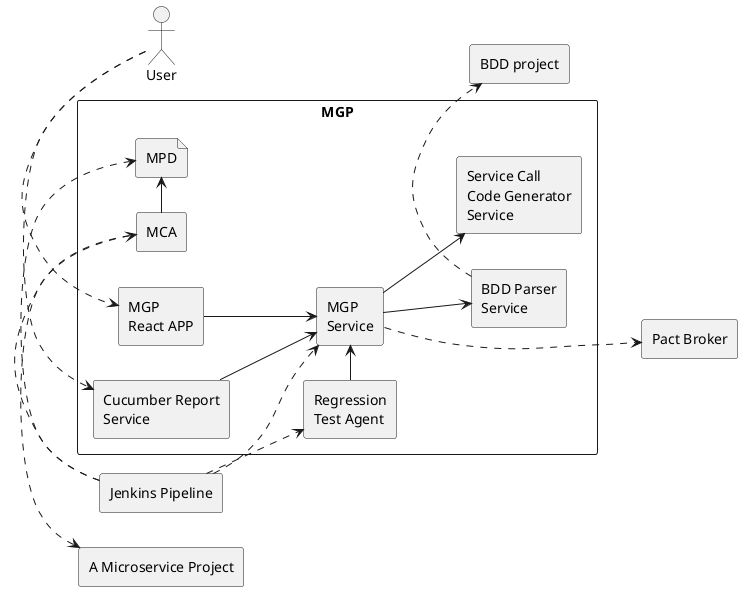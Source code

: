@startuml
'scale 1.8
left to right direction
rectangle "A Microservice Project" as mp
rectangle "Jenkins Pipeline" as jp
rectangle "BDD project" as bp
rectangle "Pact Broker" as pb
actor User as user

rectangle "MGP" as t {
	rectangle "Regression\nTest Agent" as ta
	rectangle "MCA" as mca
	rectangle "MGP\nReact APP"as mgpa
	rectangle "MGP\nService"as mgp
	rectangle "BDD Parser\nService" as uatp
	rectangle "Service Call\nCode Generator\nService" as d
	rectangle "Cucumber Report\nService" as crs

	file "MPD" as mpd

	mca -r-> mpd
	mgp -d-> uatp
	mgp -d-> d
	mgpa -d-> mgp
	crs -d-> mgp
	ta -> mgp
}

jp.>ta
jp.>mpd
mca .l.> mp
jp .> mca
jp .> mgp
uatp .> bp
mgp .> pb
user .> mgpa
user .> crs
uatp .[hidden]d.> pb

@enduml
